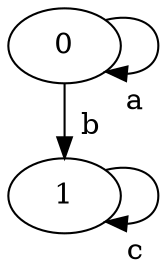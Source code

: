 digraph test_graph{

0 [label="0"]
1 [label="1"];
0 -> 0 [headlabel="a" labeldistance=2.0 labelangle=-40 ] 
0 -> 1 [headlabel="b" labeldistance=2.0 labelangle=-40 ] 
1 -> 1 [headlabel="c" labeldistance=2.0 labelangle=-40 ] }